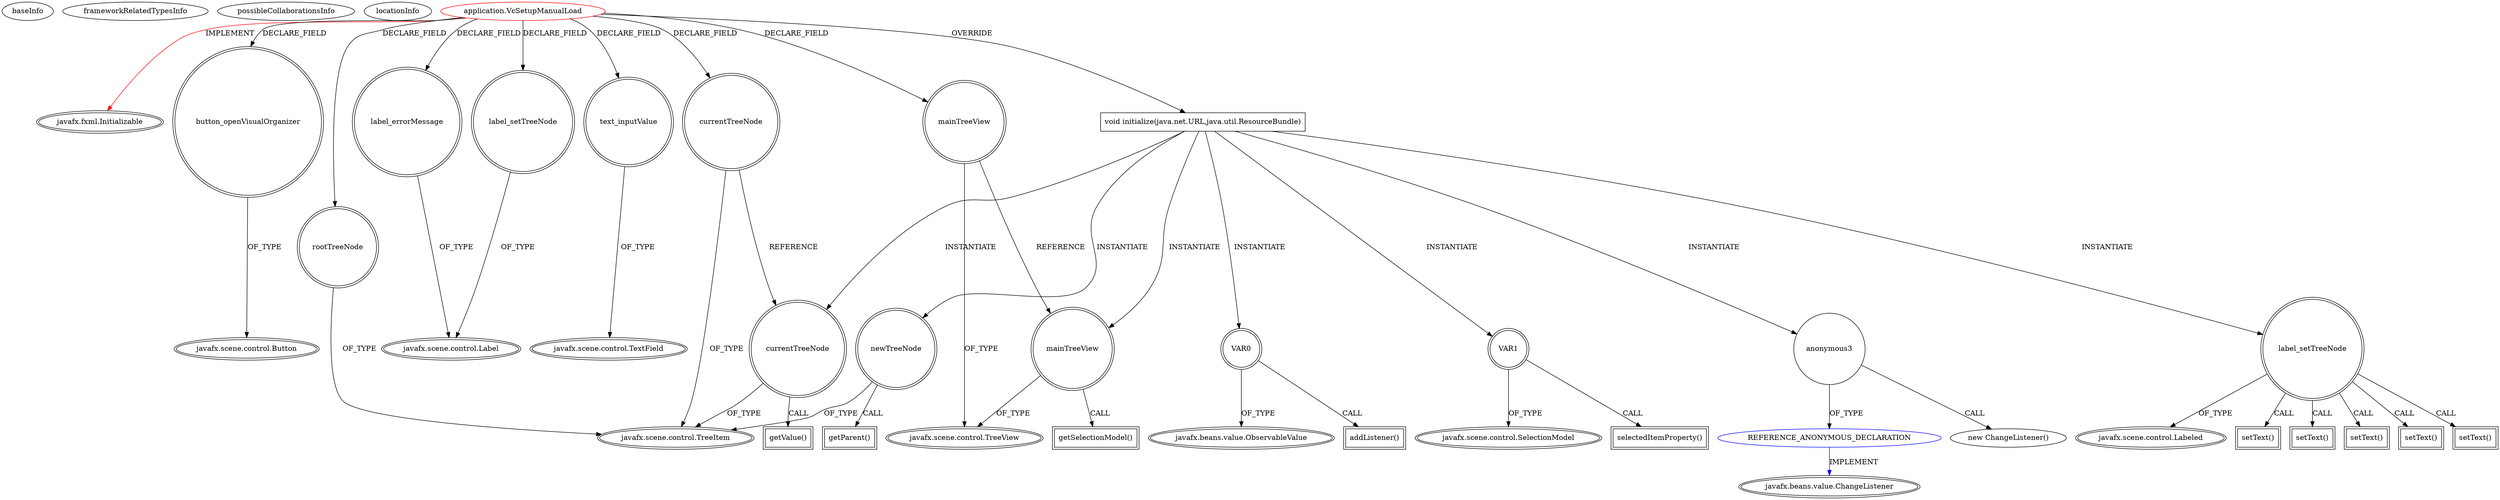 digraph {
baseInfo[graphId=3666,category="extension_graph",isAnonymous=false,possibleRelation=true]
frameworkRelatedTypesInfo[0="javafx.fxml.Initializable"]
possibleCollaborationsInfo[0="3666~OVERRIDING_METHOD_DECLARATION-INSTANTIATION-~javafx.fxml.Initializable ~javafx.beans.value.ChangeListener ~false~true"]
locationInfo[projectName="mrempala-sp",filePath="/mrempala-sp/sp-master/src/application/VcSetupManualLoad.java",contextSignature="VcSetupManualLoad",graphId="3666"]
0[label="application.VcSetupManualLoad",vertexType="ROOT_CLIENT_CLASS_DECLARATION",isFrameworkType=false,color=red]
1[label="javafx.fxml.Initializable",vertexType="FRAMEWORK_INTERFACE_TYPE",isFrameworkType=true,peripheries=2]
2[label="button_openVisualOrganizer",vertexType="FIELD_DECLARATION",isFrameworkType=true,peripheries=2,shape=circle]
3[label="javafx.scene.control.Button",vertexType="FRAMEWORK_CLASS_TYPE",isFrameworkType=true,peripheries=2]
4[label="currentTreeNode",vertexType="FIELD_DECLARATION",isFrameworkType=true,peripheries=2,shape=circle]
5[label="javafx.scene.control.TreeItem",vertexType="FRAMEWORK_CLASS_TYPE",isFrameworkType=true,peripheries=2]
6[label="label_errorMessage",vertexType="FIELD_DECLARATION",isFrameworkType=true,peripheries=2,shape=circle]
7[label="javafx.scene.control.Label",vertexType="FRAMEWORK_CLASS_TYPE",isFrameworkType=true,peripheries=2]
8[label="label_setTreeNode",vertexType="FIELD_DECLARATION",isFrameworkType=true,peripheries=2,shape=circle]
10[label="mainTreeView",vertexType="FIELD_DECLARATION",isFrameworkType=true,peripheries=2,shape=circle]
11[label="javafx.scene.control.TreeView",vertexType="FRAMEWORK_CLASS_TYPE",isFrameworkType=true,peripheries=2]
12[label="rootTreeNode",vertexType="FIELD_DECLARATION",isFrameworkType=true,peripheries=2,shape=circle]
14[label="text_inputValue",vertexType="FIELD_DECLARATION",isFrameworkType=true,peripheries=2,shape=circle]
15[label="javafx.scene.control.TextField",vertexType="FRAMEWORK_CLASS_TYPE",isFrameworkType=true,peripheries=2]
16[label="void initialize(java.net.URL,java.util.ResourceBundle)",vertexType="OVERRIDING_METHOD_DECLARATION",isFrameworkType=false,shape=box]
17[label="VAR0",vertexType="VARIABLE_EXPRESION",isFrameworkType=true,peripheries=2,shape=circle]
19[label="javafx.beans.value.ObservableValue",vertexType="FRAMEWORK_INTERFACE_TYPE",isFrameworkType=true,peripheries=2]
18[label="addListener()",vertexType="INSIDE_CALL",isFrameworkType=true,peripheries=2,shape=box]
20[label="VAR1",vertexType="VARIABLE_EXPRESION",isFrameworkType=true,peripheries=2,shape=circle]
22[label="javafx.scene.control.SelectionModel",vertexType="FRAMEWORK_CLASS_TYPE",isFrameworkType=true,peripheries=2]
21[label="selectedItemProperty()",vertexType="INSIDE_CALL",isFrameworkType=true,peripheries=2,shape=box]
23[label="mainTreeView",vertexType="VARIABLE_EXPRESION",isFrameworkType=true,peripheries=2,shape=circle]
24[label="getSelectionModel()",vertexType="INSIDE_CALL",isFrameworkType=true,peripheries=2,shape=box]
27[label="anonymous3",vertexType="VARIABLE_EXPRESION",isFrameworkType=false,shape=circle]
28[label="REFERENCE_ANONYMOUS_DECLARATION",vertexType="REFERENCE_ANONYMOUS_DECLARATION",isFrameworkType=false,color=blue]
29[label="javafx.beans.value.ChangeListener",vertexType="FRAMEWORK_INTERFACE_TYPE",isFrameworkType=true,peripheries=2]
26[label="new ChangeListener()",vertexType="CONSTRUCTOR_CALL",isFrameworkType=false]
30[label="currentTreeNode",vertexType="VARIABLE_EXPRESION",isFrameworkType=true,peripheries=2,shape=circle]
31[label="getValue()",vertexType="INSIDE_CALL",isFrameworkType=true,peripheries=2,shape=box]
33[label="label_setTreeNode",vertexType="VARIABLE_EXPRESION",isFrameworkType=true,peripheries=2,shape=circle]
35[label="javafx.scene.control.Labeled",vertexType="FRAMEWORK_CLASS_TYPE",isFrameworkType=true,peripheries=2]
34[label="setText()",vertexType="INSIDE_CALL",isFrameworkType=true,peripheries=2,shape=box]
37[label="setText()",vertexType="INSIDE_CALL",isFrameworkType=true,peripheries=2,shape=box]
39[label="setText()",vertexType="INSIDE_CALL",isFrameworkType=true,peripheries=2,shape=box]
41[label="setText()",vertexType="INSIDE_CALL",isFrameworkType=true,peripheries=2,shape=box]
42[label="newTreeNode",vertexType="VARIABLE_EXPRESION",isFrameworkType=true,peripheries=2,shape=circle]
43[label="getParent()",vertexType="INSIDE_CALL",isFrameworkType=true,peripheries=2,shape=box]
46[label="setText()",vertexType="INSIDE_CALL",isFrameworkType=true,peripheries=2,shape=box]
0->1[label="IMPLEMENT",color=red]
0->2[label="DECLARE_FIELD"]
2->3[label="OF_TYPE"]
0->4[label="DECLARE_FIELD"]
4->5[label="OF_TYPE"]
0->6[label="DECLARE_FIELD"]
6->7[label="OF_TYPE"]
0->8[label="DECLARE_FIELD"]
8->7[label="OF_TYPE"]
0->10[label="DECLARE_FIELD"]
10->11[label="OF_TYPE"]
0->12[label="DECLARE_FIELD"]
12->5[label="OF_TYPE"]
0->14[label="DECLARE_FIELD"]
14->15[label="OF_TYPE"]
0->16[label="OVERRIDE"]
16->17[label="INSTANTIATE"]
17->19[label="OF_TYPE"]
17->18[label="CALL"]
16->20[label="INSTANTIATE"]
20->22[label="OF_TYPE"]
20->21[label="CALL"]
16->23[label="INSTANTIATE"]
10->23[label="REFERENCE"]
23->11[label="OF_TYPE"]
23->24[label="CALL"]
16->27[label="INSTANTIATE"]
28->29[label="IMPLEMENT",color=blue]
27->28[label="OF_TYPE"]
27->26[label="CALL"]
16->30[label="INSTANTIATE"]
4->30[label="REFERENCE"]
30->5[label="OF_TYPE"]
30->31[label="CALL"]
16->33[label="INSTANTIATE"]
33->35[label="OF_TYPE"]
33->34[label="CALL"]
33->37[label="CALL"]
33->39[label="CALL"]
33->41[label="CALL"]
16->42[label="INSTANTIATE"]
42->5[label="OF_TYPE"]
42->43[label="CALL"]
33->46[label="CALL"]
}
